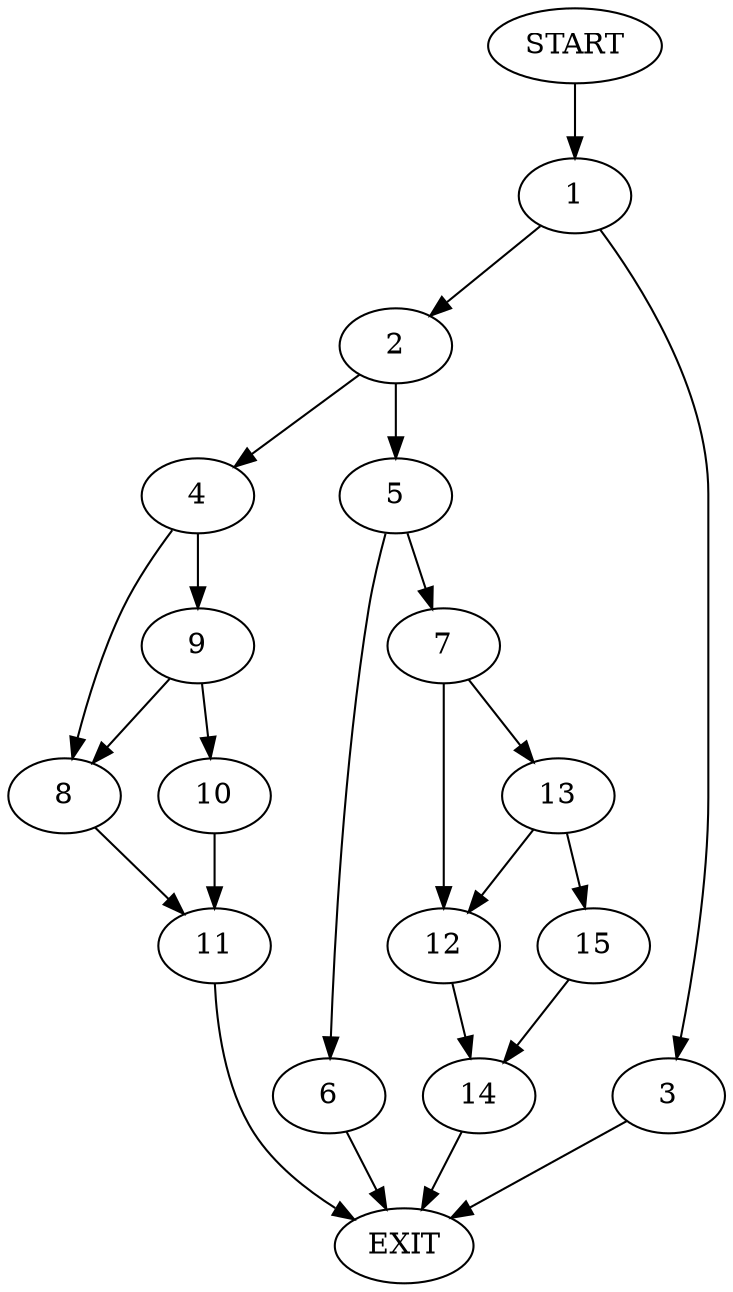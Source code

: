 digraph {
0 [label="START"]
16 [label="EXIT"]
0 -> 1
1 -> 2
1 -> 3
3 -> 16
2 -> 4
2 -> 5
5 -> 6
5 -> 7
4 -> 8
4 -> 9
9 -> 8
9 -> 10
8 -> 11
10 -> 11
11 -> 16
7 -> 12
7 -> 13
6 -> 16
12 -> 14
13 -> 12
13 -> 15
15 -> 14
14 -> 16
}
